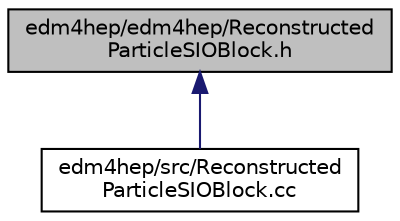 digraph "edm4hep/edm4hep/ReconstructedParticleSIOBlock.h"
{
 // LATEX_PDF_SIZE
  edge [fontname="Helvetica",fontsize="10",labelfontname="Helvetica",labelfontsize="10"];
  node [fontname="Helvetica",fontsize="10",shape=record];
  Node1 [label="edm4hep/edm4hep/Reconstructed\lParticleSIOBlock.h",height=0.2,width=0.4,color="black", fillcolor="grey75", style="filled", fontcolor="black",tooltip=" "];
  Node1 -> Node2 [dir="back",color="midnightblue",fontsize="10",style="solid",fontname="Helvetica"];
  Node2 [label="edm4hep/src/Reconstructed\lParticleSIOBlock.cc",height=0.2,width=0.4,color="black", fillcolor="white", style="filled",URL="$_reconstructed_particle_s_i_o_block_8cc.html",tooltip=" "];
}
